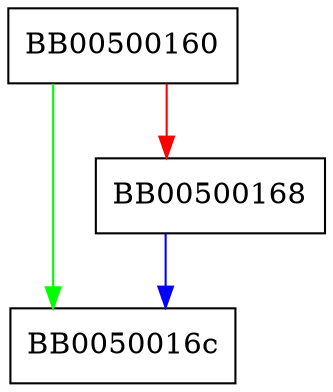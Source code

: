 digraph ossl_quic_rxfc_has_cwm_changed {
  node [shape="box"];
  graph [splines=ortho];
  BB00500160 -> BB0050016c [color="green"];
  BB00500160 -> BB00500168 [color="red"];
  BB00500168 -> BB0050016c [color="blue"];
}